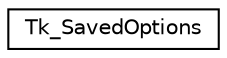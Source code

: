 digraph "Graphical Class Hierarchy"
{
  edge [fontname="Helvetica",fontsize="10",labelfontname="Helvetica",labelfontsize="10"];
  node [fontname="Helvetica",fontsize="10",shape=record];
  rankdir="LR";
  Node1 [label="Tk_SavedOptions",height=0.2,width=0.4,color="black", fillcolor="white", style="filled",URL="$struct_tk___saved_options.html"];
}
